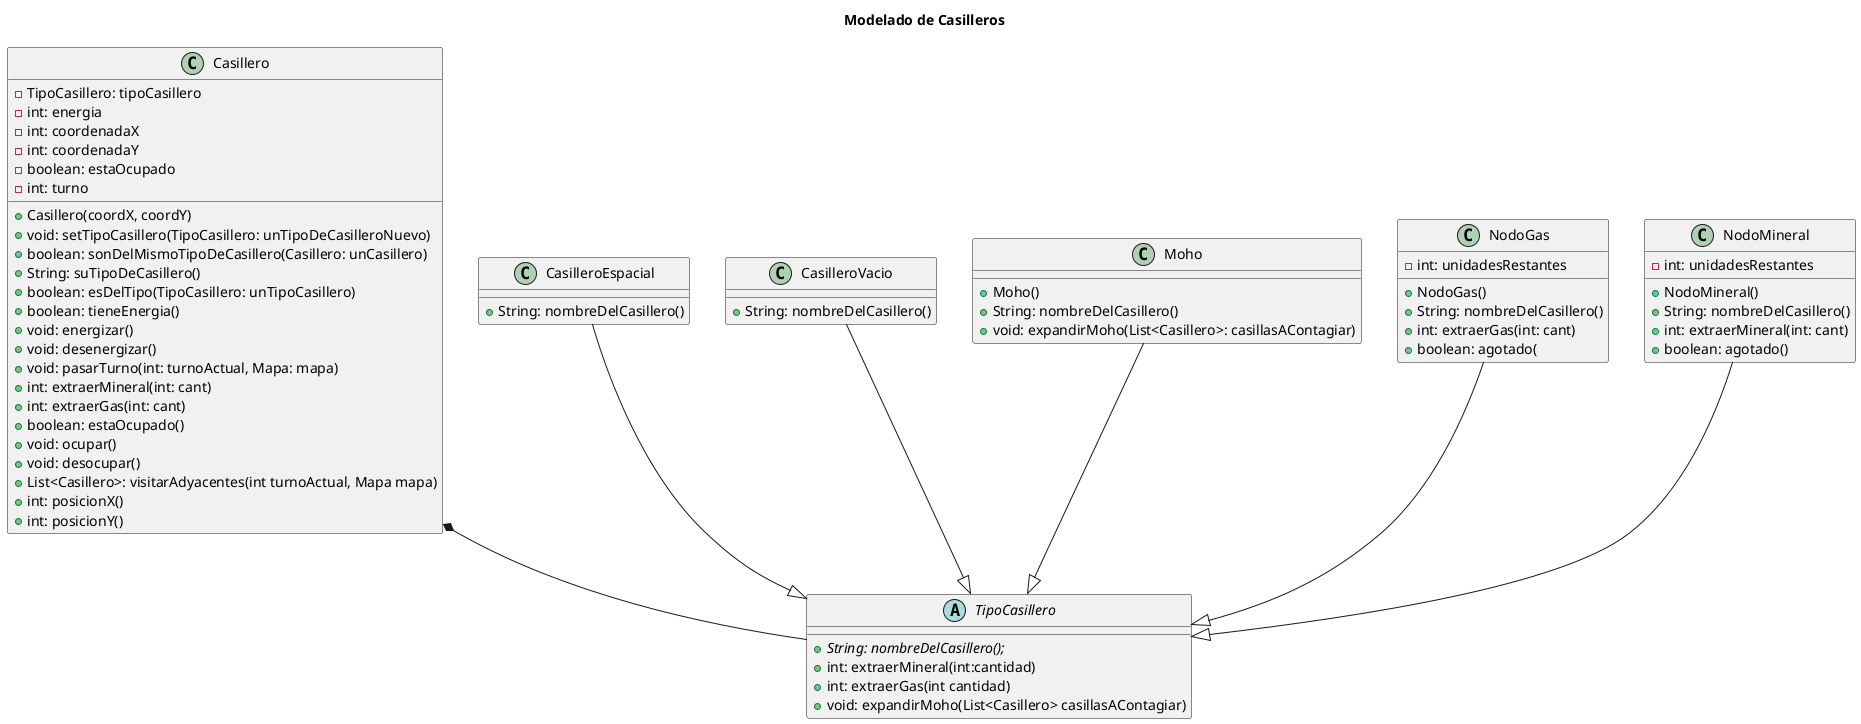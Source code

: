 @startuml
title Modelado de Casilleros


class Casillero {
 - TipoCasillero: tipoCasillero
 - int: energia
 - int: coordenadaX
 - int: coordenadaY
 - boolean: estaOcupado
 - int: turno
 + Casillero(coordX, coordY)
 + void: setTipoCasillero(TipoCasillero: unTipoDeCasilleroNuevo)
 + boolean: sonDelMismoTipoDeCasillero(Casillero: unCasillero)
 + String: suTipoDeCasillero()
 + boolean: esDelTipo(TipoCasillero: unTipoCasillero)
 + boolean: tieneEnergia()
 + void: energizar()
 + void: desenergizar()
 + void: pasarTurno(int: turnoActual, Mapa: mapa)
 + int: extraerMineral(int: cant)
 + int: extraerGas(int: cant)
 + boolean: estaOcupado()
 + void: ocupar()
 + void: desocupar()
 + List<Casillero>: visitarAdyacentes(int turnoActual, Mapa mapa)
 + int: posicionX()
 + int: posicionY()
}

class CasilleroEspacial {
 + String: nombreDelCasillero()
}

class CasilleroVacio{
 + String: nombreDelCasillero()
}

abstract class TipoCasillero{
 + {abstract}String: nombreDelCasillero();
 + int: extraerMineral(int:cantidad)
 + int: extraerGas(int cantidad)
 + void: expandirMoho(List<Casillero> casillasAContagiar)
}

Casillero *-- TipoCasillero
CasilleroVacio --|> TipoCasillero
Moho --|> TipoCasillero
NodoGas --|> TipoCasillero
NodoMineral --|> TipoCasillero
CasilleroEspacial --|> TipoCasillero

class Moho{
 + Moho()
 + String: nombreDelCasillero()
 + void: expandirMoho(List<Casillero>: casillasAContagiar)
}

class NodoGas{
 - int: unidadesRestantes
 + NodoGas()
 + String: nombreDelCasillero()
 + int: extraerGas(int: cant)
 + boolean: agotado(
}

class NodoMineral{
 - int: unidadesRestantes
 + NodoMineral()
 + String: nombreDelCasillero()
 + int: extraerMineral(int: cant)
 + boolean: agotado()
}

@enduml